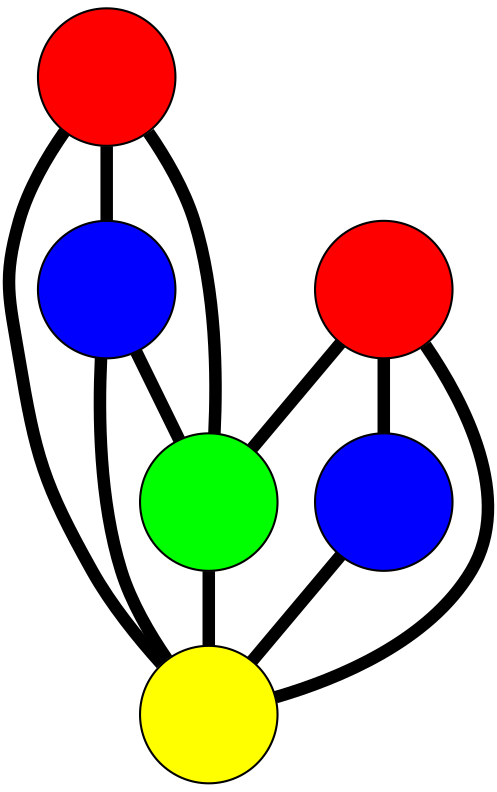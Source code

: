 graph G {
	graph [bb="-116.34,-150.49,110.17,168.17",
		overlap=false,
		sep=0.0,
		splines=true
	];
	node [color=black,
		fixedsize=true,
		fontname="Latin Modern Math",
		fontsize=42,
		height=.92,
		label="\N",
		penwidth=1,
		shape=circle,
		width=.92
	];
	edge [color=black,
		penwidth=6,
		style=bold
	];
	0	 [fillcolor=red,
		height=0.91667,
		label="",
		pos="-83.34,-66.047",
		style=filled,
		width=0.91667];
	2	 [fillcolor=blue,
		height=0.91667,
		label="",
		pos="-4.952,-117.49",
		style=filled,
		width=0.91667];
	0 -- 2	 [pos="-55.483,-84.327 -48.09,-89.178 -40.108,-94.416 -32.72,-99.264"];
	4	 [fillcolor=green,
		height=0.91667,
		label="",
		pos="55.262,-43.478",
		style=filled,
		width=0.91667];
	0 -- 4	 [pos="-50.493,-60.699 -28.399,-57.101 0.60606,-52.378 22.651,-48.788"];
	5	 [fillcolor=yellow,
		height=0.91667,
		label="",
		pos="-23.539,17.51",
		style=filled,
		width=0.91667];
	0 -- 5	 [pos="-64.09,-39.149 -57.261,-29.608 -49.58,-18.875 -42.754,-9.3379"];
	1	 [fillcolor=red,
		height=0.91667,
		label="",
		pos="77.167,74.327",
		style=filled,
		width=0.91667];
	3	 [fillcolor=blue,
		height=0.91667,
		label="",
		pos="-20.597,135.17",
		style=filled,
		width=0.91667];
	1 -- 3	 [pos="48.889,91.926 35.919,99.999 20.579,109.55 7.6165,117.61"];
	1 -- 4	 [pos="71.123,41.825 68.084,25.48 64.409,5.7148 61.362,-10.672"];
	1 -- 5	 [pos="48.309,58.046 34.824,50.438 18.808,41.402 5.3233,33.794"];
	2 -- 4	 [pos="16.108,-91.601 22.009,-84.348 28.421,-76.467 34.316,-69.222"];
	2 -- 5	 [pos="-9.4989,-84.462 -12.379,-63.542 -16.091,-36.584 -18.975,-15.641"];
	3 -- 5	 [pos="-21.425,102.08 -21.826,86.043 -22.306,66.82 -22.708,50.758"];
	4 -- 5	 [pos="29.022,-23.17 20.516,-16.586 11.084,-9.2868 2.5859,-2.7096"];
}
